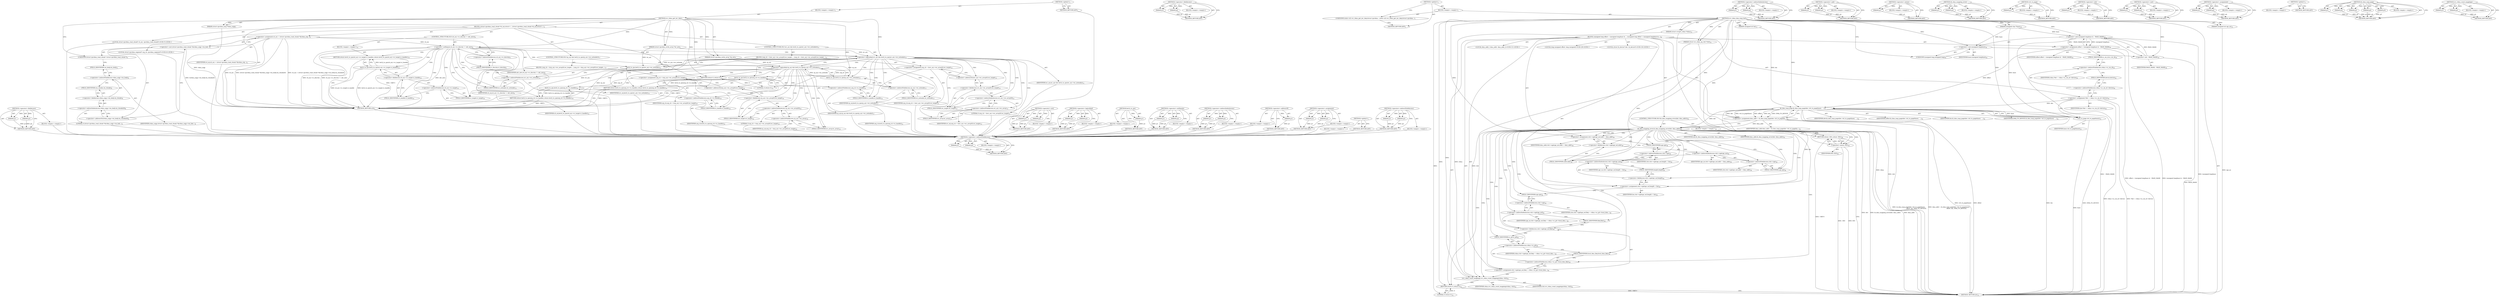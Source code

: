 digraph "svc_rdma_count_mappings" {
vulnerable_135 [label=<(METHOD,&lt;operator&gt;.fieldAccess)>];
vulnerable_136 [label=<(PARAM,p1)>];
vulnerable_137 [label=<(PARAM,p2)>];
vulnerable_138 [label=<(BLOCK,&lt;empty&gt;,&lt;empty&gt;)>];
vulnerable_139 [label=<(METHOD_RETURN,ANY)>];
vulnerable_6 [label=<(METHOD,&lt;global&gt;)<SUB>1</SUB>>];
vulnerable_7 [label=<(BLOCK,&lt;empty&gt;,&lt;empty&gt;)<SUB>1</SUB>>];
vulnerable_8 [label=<(METHOD,svc_rdma_get_inv_rkey)<SUB>1</SUB>>];
vulnerable_9 [label=<(PARAM,struct rpcrdma_msg *rdma_argp)<SUB>1</SUB>>];
vulnerable_10 [label=<(PARAM,struct rpcrdma_write_array *wr_ary)<SUB>2</SUB>>];
vulnerable_11 [label=<(PARAM,struct rpcrdma_write_array *rp_ary)<SUB>3</SUB>>];
vulnerable_12 [label=<(BLOCK,{
	struct rpcrdma_read_chunk *rd_ary;
	struct r...,{
	struct rpcrdma_read_chunk *rd_ary;
	struct r...)<SUB>4</SUB>>];
vulnerable_13 [label="<(LOCAL,struct rpcrdma_read_chunk* rd_ary: rpcrdma_read_chunk*)<SUB>5</SUB>>"];
vulnerable_14 [label="<(LOCAL,struct rpcrdma_segment* arg_ch: rpcrdma_segment*)<SUB>6</SUB>>"];
vulnerable_15 [label=<(&lt;operator&gt;.assignment,rd_ary = (struct rpcrdma_read_chunk *)&amp;rdma_arg...)<SUB>8</SUB>>];
vulnerable_16 [label=<(IDENTIFIER,rd_ary,rd_ary = (struct rpcrdma_read_chunk *)&amp;rdma_arg...)<SUB>8</SUB>>];
vulnerable_17 [label=<(&lt;operator&gt;.cast,(struct rpcrdma_read_chunk *)&amp;rdma_argp-&gt;rm_bod...)<SUB>8</SUB>>];
vulnerable_18 [label=<(UNKNOWN,struct rpcrdma_read_chunk *,struct rpcrdma_read_chunk *)<SUB>8</SUB>>];
vulnerable_19 [label=<(&lt;operator&gt;.addressOf,&amp;rdma_argp-&gt;rm_body.rm_chunks[0])<SUB>8</SUB>>];
vulnerable_20 [label=<(&lt;operator&gt;.indirectIndexAccess,rdma_argp-&gt;rm_body.rm_chunks[0])<SUB>8</SUB>>];
vulnerable_21 [label=<(&lt;operator&gt;.fieldAccess,rdma_argp-&gt;rm_body.rm_chunks)<SUB>8</SUB>>];
vulnerable_22 [label=<(&lt;operator&gt;.indirectFieldAccess,rdma_argp-&gt;rm_body)<SUB>8</SUB>>];
vulnerable_23 [label=<(IDENTIFIER,rdma_argp,(struct rpcrdma_read_chunk *)&amp;rdma_argp-&gt;rm_bod...)<SUB>8</SUB>>];
vulnerable_24 [label=<(FIELD_IDENTIFIER,rm_body,rm_body)<SUB>8</SUB>>];
vulnerable_25 [label=<(FIELD_IDENTIFIER,rm_chunks,rm_chunks)<SUB>8</SUB>>];
vulnerable_26 [label=<(LITERAL,0,(struct rpcrdma_read_chunk *)&amp;rdma_argp-&gt;rm_bod...)<SUB>8</SUB>>];
vulnerable_27 [label=<(CONTROL_STRUCTURE,IF,if (rd_ary-&gt;rc_discrim != xdr_zero))<SUB>9</SUB>>];
vulnerable_28 [label=<(&lt;operator&gt;.notEquals,rd_ary-&gt;rc_discrim != xdr_zero)<SUB>9</SUB>>];
vulnerable_29 [label=<(&lt;operator&gt;.indirectFieldAccess,rd_ary-&gt;rc_discrim)<SUB>9</SUB>>];
vulnerable_30 [label=<(IDENTIFIER,rd_ary,rd_ary-&gt;rc_discrim != xdr_zero)<SUB>9</SUB>>];
vulnerable_31 [label=<(FIELD_IDENTIFIER,rc_discrim,rc_discrim)<SUB>9</SUB>>];
vulnerable_32 [label=<(IDENTIFIER,xdr_zero,rd_ary-&gt;rc_discrim != xdr_zero)<SUB>9</SUB>>];
vulnerable_33 [label=<(BLOCK,&lt;empty&gt;,&lt;empty&gt;)<SUB>10</SUB>>];
vulnerable_34 [label=<(RETURN,return be32_to_cpu(rd_ary-&gt;rc_target.rs_handle);,return be32_to_cpu(rd_ary-&gt;rc_target.rs_handle);)<SUB>10</SUB>>];
vulnerable_35 [label=<(be32_to_cpu,be32_to_cpu(rd_ary-&gt;rc_target.rs_handle))<SUB>10</SUB>>];
vulnerable_36 [label=<(&lt;operator&gt;.fieldAccess,rd_ary-&gt;rc_target.rs_handle)<SUB>10</SUB>>];
vulnerable_37 [label=<(&lt;operator&gt;.indirectFieldAccess,rd_ary-&gt;rc_target)<SUB>10</SUB>>];
vulnerable_38 [label=<(IDENTIFIER,rd_ary,be32_to_cpu(rd_ary-&gt;rc_target.rs_handle))<SUB>10</SUB>>];
vulnerable_39 [label=<(FIELD_IDENTIFIER,rc_target,rc_target)<SUB>10</SUB>>];
vulnerable_40 [label=<(FIELD_IDENTIFIER,rs_handle,rs_handle)<SUB>10</SUB>>];
vulnerable_41 [label=<(CONTROL_STRUCTURE,IF,if (wr_ary &amp;&amp; be32_to_cpu(wr_ary-&gt;wc_nchunks)))<SUB>12</SUB>>];
vulnerable_42 [label=<(&lt;operator&gt;.logicalAnd,wr_ary &amp;&amp; be32_to_cpu(wr_ary-&gt;wc_nchunks))<SUB>12</SUB>>];
vulnerable_43 [label=<(IDENTIFIER,wr_ary,wr_ary &amp;&amp; be32_to_cpu(wr_ary-&gt;wc_nchunks))<SUB>12</SUB>>];
vulnerable_44 [label=<(be32_to_cpu,be32_to_cpu(wr_ary-&gt;wc_nchunks))<SUB>12</SUB>>];
vulnerable_45 [label=<(&lt;operator&gt;.indirectFieldAccess,wr_ary-&gt;wc_nchunks)<SUB>12</SUB>>];
vulnerable_46 [label=<(IDENTIFIER,wr_ary,be32_to_cpu(wr_ary-&gt;wc_nchunks))<SUB>12</SUB>>];
vulnerable_47 [label=<(FIELD_IDENTIFIER,wc_nchunks,wc_nchunks)<SUB>12</SUB>>];
vulnerable_48 [label=<(BLOCK,{
		arg_ch = &amp;wr_ary-&gt;wc_array[0].wc_target;
		...,{
		arg_ch = &amp;wr_ary-&gt;wc_array[0].wc_target;
		...)<SUB>12</SUB>>];
vulnerable_49 [label=<(&lt;operator&gt;.assignment,arg_ch = &amp;wr_ary-&gt;wc_array[0].wc_target)<SUB>13</SUB>>];
vulnerable_50 [label=<(IDENTIFIER,arg_ch,arg_ch = &amp;wr_ary-&gt;wc_array[0].wc_target)<SUB>13</SUB>>];
vulnerable_51 [label=<(&lt;operator&gt;.addressOf,&amp;wr_ary-&gt;wc_array[0].wc_target)<SUB>13</SUB>>];
vulnerable_52 [label=<(&lt;operator&gt;.fieldAccess,wr_ary-&gt;wc_array[0].wc_target)<SUB>13</SUB>>];
vulnerable_53 [label=<(&lt;operator&gt;.indirectIndexAccess,wr_ary-&gt;wc_array[0])<SUB>13</SUB>>];
vulnerable_54 [label=<(&lt;operator&gt;.indirectFieldAccess,wr_ary-&gt;wc_array)<SUB>13</SUB>>];
vulnerable_55 [label=<(IDENTIFIER,wr_ary,arg_ch = &amp;wr_ary-&gt;wc_array[0].wc_target)<SUB>13</SUB>>];
vulnerable_56 [label=<(FIELD_IDENTIFIER,wc_array,wc_array)<SUB>13</SUB>>];
vulnerable_57 [label=<(LITERAL,0,arg_ch = &amp;wr_ary-&gt;wc_array[0].wc_target)<SUB>13</SUB>>];
vulnerable_58 [label=<(FIELD_IDENTIFIER,wc_target,wc_target)<SUB>13</SUB>>];
vulnerable_59 [label=<(RETURN,return be32_to_cpu(arg_ch-&gt;rs_handle);,return be32_to_cpu(arg_ch-&gt;rs_handle);)<SUB>14</SUB>>];
vulnerable_60 [label=<(be32_to_cpu,be32_to_cpu(arg_ch-&gt;rs_handle))<SUB>14</SUB>>];
vulnerable_61 [label=<(&lt;operator&gt;.indirectFieldAccess,arg_ch-&gt;rs_handle)<SUB>14</SUB>>];
vulnerable_62 [label=<(IDENTIFIER,arg_ch,be32_to_cpu(arg_ch-&gt;rs_handle))<SUB>14</SUB>>];
vulnerable_63 [label=<(FIELD_IDENTIFIER,rs_handle,rs_handle)<SUB>14</SUB>>];
vulnerable_64 [label=<(CONTROL_STRUCTURE,IF,if (rp_ary &amp;&amp; be32_to_cpu(rp_ary-&gt;wc_nchunks)))<SUB>17</SUB>>];
vulnerable_65 [label=<(&lt;operator&gt;.logicalAnd,rp_ary &amp;&amp; be32_to_cpu(rp_ary-&gt;wc_nchunks))<SUB>17</SUB>>];
vulnerable_66 [label=<(IDENTIFIER,rp_ary,rp_ary &amp;&amp; be32_to_cpu(rp_ary-&gt;wc_nchunks))<SUB>17</SUB>>];
vulnerable_67 [label=<(be32_to_cpu,be32_to_cpu(rp_ary-&gt;wc_nchunks))<SUB>17</SUB>>];
vulnerable_68 [label=<(&lt;operator&gt;.indirectFieldAccess,rp_ary-&gt;wc_nchunks)<SUB>17</SUB>>];
vulnerable_69 [label=<(IDENTIFIER,rp_ary,be32_to_cpu(rp_ary-&gt;wc_nchunks))<SUB>17</SUB>>];
vulnerable_70 [label=<(FIELD_IDENTIFIER,wc_nchunks,wc_nchunks)<SUB>17</SUB>>];
vulnerable_71 [label=<(BLOCK,{
		arg_ch = &amp;rp_ary-&gt;wc_array[0].wc_target;
		...,{
		arg_ch = &amp;rp_ary-&gt;wc_array[0].wc_target;
		...)<SUB>17</SUB>>];
vulnerable_72 [label=<(&lt;operator&gt;.assignment,arg_ch = &amp;rp_ary-&gt;wc_array[0].wc_target)<SUB>18</SUB>>];
vulnerable_73 [label=<(IDENTIFIER,arg_ch,arg_ch = &amp;rp_ary-&gt;wc_array[0].wc_target)<SUB>18</SUB>>];
vulnerable_74 [label=<(&lt;operator&gt;.addressOf,&amp;rp_ary-&gt;wc_array[0].wc_target)<SUB>18</SUB>>];
vulnerable_75 [label=<(&lt;operator&gt;.fieldAccess,rp_ary-&gt;wc_array[0].wc_target)<SUB>18</SUB>>];
vulnerable_76 [label=<(&lt;operator&gt;.indirectIndexAccess,rp_ary-&gt;wc_array[0])<SUB>18</SUB>>];
vulnerable_77 [label=<(&lt;operator&gt;.indirectFieldAccess,rp_ary-&gt;wc_array)<SUB>18</SUB>>];
vulnerable_78 [label=<(IDENTIFIER,rp_ary,arg_ch = &amp;rp_ary-&gt;wc_array[0].wc_target)<SUB>18</SUB>>];
vulnerable_79 [label=<(FIELD_IDENTIFIER,wc_array,wc_array)<SUB>18</SUB>>];
vulnerable_80 [label=<(LITERAL,0,arg_ch = &amp;rp_ary-&gt;wc_array[0].wc_target)<SUB>18</SUB>>];
vulnerable_81 [label=<(FIELD_IDENTIFIER,wc_target,wc_target)<SUB>18</SUB>>];
vulnerable_82 [label=<(RETURN,return be32_to_cpu(arg_ch-&gt;rs_handle);,return be32_to_cpu(arg_ch-&gt;rs_handle);)<SUB>19</SUB>>];
vulnerable_83 [label=<(be32_to_cpu,be32_to_cpu(arg_ch-&gt;rs_handle))<SUB>19</SUB>>];
vulnerable_84 [label=<(&lt;operator&gt;.indirectFieldAccess,arg_ch-&gt;rs_handle)<SUB>19</SUB>>];
vulnerable_85 [label=<(IDENTIFIER,arg_ch,be32_to_cpu(arg_ch-&gt;rs_handle))<SUB>19</SUB>>];
vulnerable_86 [label=<(FIELD_IDENTIFIER,rs_handle,rs_handle)<SUB>19</SUB>>];
vulnerable_87 [label=<(RETURN,return 0;,return 0;)<SUB>22</SUB>>];
vulnerable_88 [label=<(LITERAL,0,return 0;)<SUB>22</SUB>>];
vulnerable_89 [label=<(METHOD_RETURN,u32)<SUB>1</SUB>>];
vulnerable_91 [label=<(METHOD_RETURN,ANY)<SUB>1</SUB>>];
vulnerable_121 [label=<(METHOD,&lt;operator&gt;.cast)>];
vulnerable_122 [label=<(PARAM,p1)>];
vulnerable_123 [label=<(PARAM,p2)>];
vulnerable_124 [label=<(BLOCK,&lt;empty&gt;,&lt;empty&gt;)>];
vulnerable_125 [label=<(METHOD_RETURN,ANY)>];
vulnerable_154 [label=<(METHOD,&lt;operator&gt;.logicalAnd)>];
vulnerable_155 [label=<(PARAM,p1)>];
vulnerable_156 [label=<(PARAM,p2)>];
vulnerable_157 [label=<(BLOCK,&lt;empty&gt;,&lt;empty&gt;)>];
vulnerable_158 [label=<(METHOD_RETURN,ANY)>];
vulnerable_150 [label=<(METHOD,be32_to_cpu)>];
vulnerable_151 [label=<(PARAM,p1)>];
vulnerable_152 [label=<(BLOCK,&lt;empty&gt;,&lt;empty&gt;)>];
vulnerable_153 [label=<(METHOD_RETURN,ANY)>];
vulnerable_145 [label=<(METHOD,&lt;operator&gt;.notEquals)>];
vulnerable_146 [label=<(PARAM,p1)>];
vulnerable_147 [label=<(PARAM,p2)>];
vulnerable_148 [label=<(BLOCK,&lt;empty&gt;,&lt;empty&gt;)>];
vulnerable_149 [label=<(METHOD_RETURN,ANY)>];
vulnerable_130 [label=<(METHOD,&lt;operator&gt;.indirectIndexAccess)>];
vulnerable_131 [label=<(PARAM,p1)>];
vulnerable_132 [label=<(PARAM,p2)>];
vulnerable_133 [label=<(BLOCK,&lt;empty&gt;,&lt;empty&gt;)>];
vulnerable_134 [label=<(METHOD_RETURN,ANY)>];
vulnerable_126 [label=<(METHOD,&lt;operator&gt;.addressOf)>];
vulnerable_127 [label=<(PARAM,p1)>];
vulnerable_128 [label=<(BLOCK,&lt;empty&gt;,&lt;empty&gt;)>];
vulnerable_129 [label=<(METHOD_RETURN,ANY)>];
vulnerable_116 [label=<(METHOD,&lt;operator&gt;.assignment)>];
vulnerable_117 [label=<(PARAM,p1)>];
vulnerable_118 [label=<(PARAM,p2)>];
vulnerable_119 [label=<(BLOCK,&lt;empty&gt;,&lt;empty&gt;)>];
vulnerable_120 [label=<(METHOD_RETURN,ANY)>];
vulnerable_110 [label=<(METHOD,&lt;global&gt;)<SUB>1</SUB>>];
vulnerable_111 [label=<(BLOCK,&lt;empty&gt;,&lt;empty&gt;)>];
vulnerable_112 [label=<(METHOD_RETURN,ANY)>];
vulnerable_140 [label=<(METHOD,&lt;operator&gt;.indirectFieldAccess)>];
vulnerable_141 [label=<(PARAM,p1)>];
vulnerable_142 [label=<(PARAM,p2)>];
vulnerable_143 [label=<(BLOCK,&lt;empty&gt;,&lt;empty&gt;)>];
vulnerable_144 [label=<(METHOD_RETURN,ANY)>];
fixed_137 [label=<(METHOD,&lt;operator&gt;.indirectFieldAccess)>];
fixed_138 [label=<(PARAM,p1)>];
fixed_139 [label=<(PARAM,p2)>];
fixed_140 [label=<(BLOCK,&lt;empty&gt;,&lt;empty&gt;)>];
fixed_141 [label=<(METHOD_RETURN,ANY)>];
fixed_163 [label=<(METHOD,&lt;operator&gt;.fieldAccess)>];
fixed_164 [label=<(PARAM,p1)>];
fixed_165 [label=<(PARAM,p2)>];
fixed_166 [label=<(BLOCK,&lt;empty&gt;,&lt;empty&gt;)>];
fixed_167 [label=<(METHOD_RETURN,ANY)>];
fixed_6 [label=<(METHOD,&lt;global&gt;)<SUB>1</SUB>>];
fixed_7 [label=<(BLOCK,&lt;empty&gt;,&lt;empty&gt;)<SUB>1</SUB>>];
fixed_8 [label=<(UNKNOWN,static u32 svc_rdma_get_inv_rkey(struct rpcrdma...,static u32 svc_rdma_get_inv_rkey(struct rpcrdma...)<SUB>1</SUB>>];
fixed_9 [label=<(METHOD,svc_rdma_dma_map_buf)<SUB>23</SUB>>];
fixed_10 [label=<(PARAM,struct svcxprt_rdma *rdma)<SUB>23</SUB>>];
fixed_11 [label=<(PARAM,struct svc_rdma_op_ctxt *ctxt)<SUB>24</SUB>>];
fixed_12 [label=<(PARAM,unsigned int sge_no)<SUB>25</SUB>>];
fixed_13 [label=<(PARAM,unsigned char *base)<SUB>26</SUB>>];
fixed_14 [label=<(PARAM,unsigned int len)<SUB>27</SUB>>];
fixed_15 [label=<(BLOCK,{
	unsigned long offset = (unsigned long)base &amp;...,{
	unsigned long offset = (unsigned long)base &amp;...)<SUB>28</SUB>>];
fixed_16 [label="<(LOCAL,long unsigned offset: long unsigned)<SUB>29</SUB>>"];
fixed_17 [label=<(&lt;operator&gt;.assignment,offset = (unsigned long)base &amp; ~PAGE_MASK)<SUB>29</SUB>>];
fixed_18 [label=<(IDENTIFIER,offset,offset = (unsigned long)base &amp; ~PAGE_MASK)<SUB>29</SUB>>];
fixed_19 [label=<(&lt;operator&gt;.and,(unsigned long)base &amp; ~PAGE_MASK)<SUB>29</SUB>>];
fixed_20 [label=<(&lt;operator&gt;.cast,(unsigned long)base)<SUB>29</SUB>>];
fixed_21 [label=<(UNKNOWN,unsigned long,unsigned long)<SUB>29</SUB>>];
fixed_22 [label=<(IDENTIFIER,base,(unsigned long)base)<SUB>29</SUB>>];
fixed_23 [label=<(&lt;operator&gt;.not,~PAGE_MASK)<SUB>29</SUB>>];
fixed_24 [label=<(IDENTIFIER,PAGE_MASK,~PAGE_MASK)<SUB>29</SUB>>];
fixed_25 [label="<(LOCAL,struct ib_device* dev: ib_device*)<SUB>30</SUB>>"];
fixed_26 [label=<(&lt;operator&gt;.assignment,*dev = rdma-&gt;sc_cm_id-&gt;device)<SUB>30</SUB>>];
fixed_27 [label=<(IDENTIFIER,dev,*dev = rdma-&gt;sc_cm_id-&gt;device)<SUB>30</SUB>>];
fixed_28 [label=<(&lt;operator&gt;.indirectFieldAccess,rdma-&gt;sc_cm_id-&gt;device)<SUB>30</SUB>>];
fixed_29 [label=<(&lt;operator&gt;.indirectFieldAccess,rdma-&gt;sc_cm_id)<SUB>30</SUB>>];
fixed_30 [label=<(IDENTIFIER,rdma,*dev = rdma-&gt;sc_cm_id-&gt;device)<SUB>30</SUB>>];
fixed_31 [label=<(FIELD_IDENTIFIER,sc_cm_id,sc_cm_id)<SUB>30</SUB>>];
fixed_32 [label=<(FIELD_IDENTIFIER,device,device)<SUB>30</SUB>>];
fixed_33 [label="<(LOCAL,dma_addr_t dma_addr: dma_addr_t)<SUB>31</SUB>>"];
fixed_34 [label=<(&lt;operator&gt;.assignment,dma_addr = ib_dma_map_page(dev, virt_to_page(ba...)<SUB>33</SUB>>];
fixed_35 [label=<(IDENTIFIER,dma_addr,dma_addr = ib_dma_map_page(dev, virt_to_page(ba...)<SUB>33</SUB>>];
fixed_36 [label=<(ib_dma_map_page,ib_dma_map_page(dev, virt_to_page(base),
				  ...)<SUB>33</SUB>>];
fixed_37 [label=<(IDENTIFIER,dev,ib_dma_map_page(dev, virt_to_page(base),
				  ...)<SUB>33</SUB>>];
fixed_38 [label=<(virt_to_page,virt_to_page(base))<SUB>33</SUB>>];
fixed_39 [label=<(IDENTIFIER,base,virt_to_page(base))<SUB>33</SUB>>];
fixed_40 [label=<(IDENTIFIER,offset,ib_dma_map_page(dev, virt_to_page(base),
				  ...)<SUB>34</SUB>>];
fixed_41 [label=<(IDENTIFIER,len,ib_dma_map_page(dev, virt_to_page(base),
				  ...)<SUB>34</SUB>>];
fixed_42 [label=<(IDENTIFIER,DMA_TO_DEVICE,ib_dma_map_page(dev, virt_to_page(base),
				  ...)<SUB>34</SUB>>];
fixed_43 [label=<(CONTROL_STRUCTURE,IF,if (ib_dma_mapping_error(dev, dma_addr)))<SUB>35</SUB>>];
fixed_44 [label=<(ib_dma_mapping_error,ib_dma_mapping_error(dev, dma_addr))<SUB>35</SUB>>];
fixed_45 [label=<(IDENTIFIER,dev,ib_dma_mapping_error(dev, dma_addr))<SUB>35</SUB>>];
fixed_46 [label=<(IDENTIFIER,dma_addr,ib_dma_mapping_error(dev, dma_addr))<SUB>35</SUB>>];
fixed_47 [label=<(BLOCK,&lt;empty&gt;,&lt;empty&gt;)<SUB>36</SUB>>];
fixed_48 [label=<(RETURN,return -EIO;,return -EIO;)<SUB>36</SUB>>];
fixed_49 [label=<(&lt;operator&gt;.minus,-EIO)<SUB>36</SUB>>];
fixed_50 [label=<(IDENTIFIER,EIO,-EIO)<SUB>36</SUB>>];
fixed_51 [label=<(&lt;operator&gt;.assignment,ctxt-&gt;sge[sge_no].addr = dma_addr)<SUB>38</SUB>>];
fixed_52 [label=<(&lt;operator&gt;.fieldAccess,ctxt-&gt;sge[sge_no].addr)<SUB>38</SUB>>];
fixed_53 [label=<(&lt;operator&gt;.indirectIndexAccess,ctxt-&gt;sge[sge_no])<SUB>38</SUB>>];
fixed_54 [label=<(&lt;operator&gt;.indirectFieldAccess,ctxt-&gt;sge)<SUB>38</SUB>>];
fixed_55 [label=<(IDENTIFIER,ctxt,ctxt-&gt;sge[sge_no].addr = dma_addr)<SUB>38</SUB>>];
fixed_56 [label=<(FIELD_IDENTIFIER,sge,sge)<SUB>38</SUB>>];
fixed_57 [label=<(IDENTIFIER,sge_no,ctxt-&gt;sge[sge_no].addr = dma_addr)<SUB>38</SUB>>];
fixed_58 [label=<(FIELD_IDENTIFIER,addr,addr)<SUB>38</SUB>>];
fixed_59 [label=<(IDENTIFIER,dma_addr,ctxt-&gt;sge[sge_no].addr = dma_addr)<SUB>38</SUB>>];
fixed_60 [label=<(&lt;operator&gt;.assignment,ctxt-&gt;sge[sge_no].length = len)<SUB>39</SUB>>];
fixed_61 [label=<(&lt;operator&gt;.fieldAccess,ctxt-&gt;sge[sge_no].length)<SUB>39</SUB>>];
fixed_62 [label=<(&lt;operator&gt;.indirectIndexAccess,ctxt-&gt;sge[sge_no])<SUB>39</SUB>>];
fixed_63 [label=<(&lt;operator&gt;.indirectFieldAccess,ctxt-&gt;sge)<SUB>39</SUB>>];
fixed_64 [label=<(IDENTIFIER,ctxt,ctxt-&gt;sge[sge_no].length = len)<SUB>39</SUB>>];
fixed_65 [label=<(FIELD_IDENTIFIER,sge,sge)<SUB>39</SUB>>];
fixed_66 [label=<(IDENTIFIER,sge_no,ctxt-&gt;sge[sge_no].length = len)<SUB>39</SUB>>];
fixed_67 [label=<(FIELD_IDENTIFIER,length,length)<SUB>39</SUB>>];
fixed_68 [label=<(IDENTIFIER,len,ctxt-&gt;sge[sge_no].length = len)<SUB>39</SUB>>];
fixed_69 [label=<(&lt;operator&gt;.assignment,ctxt-&gt;sge[sge_no].lkey = rdma-&gt;sc_pd-&gt;local_dma...)<SUB>40</SUB>>];
fixed_70 [label=<(&lt;operator&gt;.fieldAccess,ctxt-&gt;sge[sge_no].lkey)<SUB>40</SUB>>];
fixed_71 [label=<(&lt;operator&gt;.indirectIndexAccess,ctxt-&gt;sge[sge_no])<SUB>40</SUB>>];
fixed_72 [label=<(&lt;operator&gt;.indirectFieldAccess,ctxt-&gt;sge)<SUB>40</SUB>>];
fixed_73 [label=<(IDENTIFIER,ctxt,ctxt-&gt;sge[sge_no].lkey = rdma-&gt;sc_pd-&gt;local_dma...)<SUB>40</SUB>>];
fixed_74 [label=<(FIELD_IDENTIFIER,sge,sge)<SUB>40</SUB>>];
fixed_75 [label=<(IDENTIFIER,sge_no,ctxt-&gt;sge[sge_no].lkey = rdma-&gt;sc_pd-&gt;local_dma...)<SUB>40</SUB>>];
fixed_76 [label=<(FIELD_IDENTIFIER,lkey,lkey)<SUB>40</SUB>>];
fixed_77 [label=<(&lt;operator&gt;.indirectFieldAccess,rdma-&gt;sc_pd-&gt;local_dma_lkey)<SUB>40</SUB>>];
fixed_78 [label=<(&lt;operator&gt;.indirectFieldAccess,rdma-&gt;sc_pd)<SUB>40</SUB>>];
fixed_79 [label=<(IDENTIFIER,rdma,ctxt-&gt;sge[sge_no].lkey = rdma-&gt;sc_pd-&gt;local_dma...)<SUB>40</SUB>>];
fixed_80 [label=<(FIELD_IDENTIFIER,sc_pd,sc_pd)<SUB>40</SUB>>];
fixed_81 [label=<(FIELD_IDENTIFIER,local_dma_lkey,local_dma_lkey)<SUB>40</SUB>>];
fixed_82 [label=<(svc_rdma_count_mappings,svc_rdma_count_mappings(rdma, ctxt))<SUB>41</SUB>>];
fixed_83 [label=<(IDENTIFIER,rdma,svc_rdma_count_mappings(rdma, ctxt))<SUB>41</SUB>>];
fixed_84 [label=<(IDENTIFIER,ctxt,svc_rdma_count_mappings(rdma, ctxt))<SUB>41</SUB>>];
fixed_85 [label=<(RETURN,return 0;,return 0;)<SUB>42</SUB>>];
fixed_86 [label=<(LITERAL,0,return 0;)<SUB>42</SUB>>];
fixed_87 [label=<(METHOD_RETURN,int)<SUB>23</SUB>>];
fixed_89 [label=<(METHOD_RETURN,ANY)<SUB>1</SUB>>];
fixed_168 [label=<(METHOD,&lt;operator&gt;.indirectIndexAccess)>];
fixed_169 [label=<(PARAM,p1)>];
fixed_170 [label=<(PARAM,p2)>];
fixed_171 [label=<(BLOCK,&lt;empty&gt;,&lt;empty&gt;)>];
fixed_172 [label=<(METHOD_RETURN,ANY)>];
fixed_123 [label=<(METHOD,&lt;operator&gt;.and)>];
fixed_124 [label=<(PARAM,p1)>];
fixed_125 [label=<(PARAM,p2)>];
fixed_126 [label=<(BLOCK,&lt;empty&gt;,&lt;empty&gt;)>];
fixed_127 [label=<(METHOD_RETURN,ANY)>];
fixed_159 [label=<(METHOD,&lt;operator&gt;.minus)>];
fixed_160 [label=<(PARAM,p1)>];
fixed_161 [label=<(BLOCK,&lt;empty&gt;,&lt;empty&gt;)>];
fixed_162 [label=<(METHOD_RETURN,ANY)>];
fixed_154 [label=<(METHOD,ib_dma_mapping_error)>];
fixed_155 [label=<(PARAM,p1)>];
fixed_156 [label=<(PARAM,p2)>];
fixed_157 [label=<(BLOCK,&lt;empty&gt;,&lt;empty&gt;)>];
fixed_158 [label=<(METHOD_RETURN,ANY)>];
fixed_150 [label=<(METHOD,virt_to_page)>];
fixed_151 [label=<(PARAM,p1)>];
fixed_152 [label=<(BLOCK,&lt;empty&gt;,&lt;empty&gt;)>];
fixed_153 [label=<(METHOD_RETURN,ANY)>];
fixed_133 [label=<(METHOD,&lt;operator&gt;.not)>];
fixed_134 [label=<(PARAM,p1)>];
fixed_135 [label=<(BLOCK,&lt;empty&gt;,&lt;empty&gt;)>];
fixed_136 [label=<(METHOD_RETURN,ANY)>];
fixed_128 [label=<(METHOD,&lt;operator&gt;.cast)>];
fixed_129 [label=<(PARAM,p1)>];
fixed_130 [label=<(PARAM,p2)>];
fixed_131 [label=<(BLOCK,&lt;empty&gt;,&lt;empty&gt;)>];
fixed_132 [label=<(METHOD_RETURN,ANY)>];
fixed_118 [label=<(METHOD,&lt;operator&gt;.assignment)>];
fixed_119 [label=<(PARAM,p1)>];
fixed_120 [label=<(PARAM,p2)>];
fixed_121 [label=<(BLOCK,&lt;empty&gt;,&lt;empty&gt;)>];
fixed_122 [label=<(METHOD_RETURN,ANY)>];
fixed_112 [label=<(METHOD,&lt;global&gt;)<SUB>1</SUB>>];
fixed_113 [label=<(BLOCK,&lt;empty&gt;,&lt;empty&gt;)>];
fixed_114 [label=<(METHOD_RETURN,ANY)>];
fixed_142 [label=<(METHOD,ib_dma_map_page)>];
fixed_143 [label=<(PARAM,p1)>];
fixed_144 [label=<(PARAM,p2)>];
fixed_145 [label=<(PARAM,p3)>];
fixed_146 [label=<(PARAM,p4)>];
fixed_147 [label=<(PARAM,p5)>];
fixed_148 [label=<(BLOCK,&lt;empty&gt;,&lt;empty&gt;)>];
fixed_149 [label=<(METHOD_RETURN,ANY)>];
fixed_173 [label=<(METHOD,svc_rdma_count_mappings)>];
fixed_174 [label=<(PARAM,p1)>];
fixed_175 [label=<(PARAM,p2)>];
fixed_176 [label=<(BLOCK,&lt;empty&gt;,&lt;empty&gt;)>];
fixed_177 [label=<(METHOD_RETURN,ANY)>];
vulnerable_135 -> vulnerable_136  [key=0, label="AST: "];
vulnerable_135 -> vulnerable_136  [key=1, label="DDG: "];
vulnerable_135 -> vulnerable_138  [key=0, label="AST: "];
vulnerable_135 -> vulnerable_137  [key=0, label="AST: "];
vulnerable_135 -> vulnerable_137  [key=1, label="DDG: "];
vulnerable_135 -> vulnerable_139  [key=0, label="AST: "];
vulnerable_135 -> vulnerable_139  [key=1, label="CFG: "];
vulnerable_136 -> vulnerable_139  [key=0, label="DDG: p1"];
vulnerable_137 -> vulnerable_139  [key=0, label="DDG: p2"];
vulnerable_138 -> fixed_137  [key=0];
vulnerable_139 -> fixed_137  [key=0];
vulnerable_6 -> vulnerable_7  [key=0, label="AST: "];
vulnerable_6 -> vulnerable_91  [key=0, label="AST: "];
vulnerable_6 -> vulnerable_91  [key=1, label="CFG: "];
vulnerable_7 -> vulnerable_8  [key=0, label="AST: "];
vulnerable_8 -> vulnerable_9  [key=0, label="AST: "];
vulnerable_8 -> vulnerable_9  [key=1, label="DDG: "];
vulnerable_8 -> vulnerable_10  [key=0, label="AST: "];
vulnerable_8 -> vulnerable_10  [key=1, label="DDG: "];
vulnerable_8 -> vulnerable_11  [key=0, label="AST: "];
vulnerable_8 -> vulnerable_11  [key=1, label="DDG: "];
vulnerable_8 -> vulnerable_12  [key=0, label="AST: "];
vulnerable_8 -> vulnerable_89  [key=0, label="AST: "];
vulnerable_8 -> vulnerable_18  [key=0, label="CFG: "];
vulnerable_8 -> vulnerable_87  [key=0, label="DDG: "];
vulnerable_8 -> vulnerable_88  [key=0, label="DDG: "];
vulnerable_8 -> vulnerable_28  [key=0, label="DDG: "];
vulnerable_8 -> vulnerable_42  [key=0, label="DDG: "];
vulnerable_8 -> vulnerable_65  [key=0, label="DDG: "];
vulnerable_9 -> vulnerable_89  [key=0, label="DDG: rdma_argp"];
vulnerable_10 -> vulnerable_89  [key=0, label="DDG: wr_ary"];
vulnerable_10 -> vulnerable_42  [key=0, label="DDG: wr_ary"];
vulnerable_10 -> vulnerable_44  [key=0, label="DDG: wr_ary"];
vulnerable_11 -> vulnerable_89  [key=0, label="DDG: rp_ary"];
vulnerable_11 -> vulnerable_65  [key=0, label="DDG: rp_ary"];
vulnerable_11 -> vulnerable_67  [key=0, label="DDG: rp_ary"];
vulnerable_12 -> vulnerable_13  [key=0, label="AST: "];
vulnerable_12 -> vulnerable_14  [key=0, label="AST: "];
vulnerable_12 -> vulnerable_15  [key=0, label="AST: "];
vulnerable_12 -> vulnerable_27  [key=0, label="AST: "];
vulnerable_12 -> vulnerable_41  [key=0, label="AST: "];
vulnerable_12 -> vulnerable_64  [key=0, label="AST: "];
vulnerable_12 -> vulnerable_87  [key=0, label="AST: "];
vulnerable_13 -> fixed_137  [key=0];
vulnerable_14 -> fixed_137  [key=0];
vulnerable_15 -> vulnerable_16  [key=0, label="AST: "];
vulnerable_15 -> vulnerable_17  [key=0, label="AST: "];
vulnerable_15 -> vulnerable_31  [key=0, label="CFG: "];
vulnerable_15 -> vulnerable_89  [key=0, label="DDG: rd_ary"];
vulnerable_15 -> vulnerable_89  [key=1, label="DDG: (struct rpcrdma_read_chunk *)&amp;rdma_argp-&gt;rm_body.rm_chunks[0]"];
vulnerable_15 -> vulnerable_89  [key=2, label="DDG: rd_ary = (struct rpcrdma_read_chunk *)&amp;rdma_argp-&gt;rm_body.rm_chunks[0]"];
vulnerable_15 -> vulnerable_28  [key=0, label="DDG: rd_ary"];
vulnerable_16 -> fixed_137  [key=0];
vulnerable_17 -> vulnerable_18  [key=0, label="AST: "];
vulnerable_17 -> vulnerable_19  [key=0, label="AST: "];
vulnerable_17 -> vulnerable_15  [key=0, label="CFG: "];
vulnerable_17 -> vulnerable_89  [key=0, label="DDG: &amp;rdma_argp-&gt;rm_body.rm_chunks[0]"];
vulnerable_18 -> vulnerable_24  [key=0, label="CFG: "];
vulnerable_19 -> vulnerable_20  [key=0, label="AST: "];
vulnerable_19 -> vulnerable_17  [key=0, label="CFG: "];
vulnerable_20 -> vulnerable_21  [key=0, label="AST: "];
vulnerable_20 -> vulnerable_26  [key=0, label="AST: "];
vulnerable_20 -> vulnerable_19  [key=0, label="CFG: "];
vulnerable_21 -> vulnerable_22  [key=0, label="AST: "];
vulnerable_21 -> vulnerable_25  [key=0, label="AST: "];
vulnerable_21 -> vulnerable_20  [key=0, label="CFG: "];
vulnerable_22 -> vulnerable_23  [key=0, label="AST: "];
vulnerable_22 -> vulnerable_24  [key=0, label="AST: "];
vulnerable_22 -> vulnerable_25  [key=0, label="CFG: "];
vulnerable_23 -> fixed_137  [key=0];
vulnerable_24 -> vulnerable_22  [key=0, label="CFG: "];
vulnerable_25 -> vulnerable_21  [key=0, label="CFG: "];
vulnerable_26 -> fixed_137  [key=0];
vulnerable_27 -> vulnerable_28  [key=0, label="AST: "];
vulnerable_27 -> vulnerable_33  [key=0, label="AST: "];
vulnerable_28 -> vulnerable_29  [key=0, label="AST: "];
vulnerable_28 -> vulnerable_32  [key=0, label="AST: "];
vulnerable_28 -> vulnerable_39  [key=0, label="CFG: "];
vulnerable_28 -> vulnerable_39  [key=1, label="CDG: "];
vulnerable_28 -> vulnerable_42  [key=0, label="CFG: "];
vulnerable_28 -> vulnerable_42  [key=1, label="CDG: "];
vulnerable_28 -> vulnerable_47  [key=0, label="CFG: "];
vulnerable_28 -> vulnerable_47  [key=1, label="CDG: "];
vulnerable_28 -> vulnerable_89  [key=0, label="DDG: rd_ary-&gt;rc_discrim"];
vulnerable_28 -> vulnerable_89  [key=1, label="DDG: rd_ary-&gt;rc_discrim != xdr_zero"];
vulnerable_28 -> vulnerable_89  [key=2, label="DDG: xdr_zero"];
vulnerable_28 -> vulnerable_34  [key=0, label="CDG: "];
vulnerable_28 -> vulnerable_37  [key=0, label="CDG: "];
vulnerable_28 -> vulnerable_40  [key=0, label="CDG: "];
vulnerable_28 -> vulnerable_35  [key=0, label="CDG: "];
vulnerable_28 -> vulnerable_36  [key=0, label="CDG: "];
vulnerable_28 -> vulnerable_45  [key=0, label="CDG: "];
vulnerable_28 -> vulnerable_44  [key=0, label="CDG: "];
vulnerable_29 -> vulnerable_30  [key=0, label="AST: "];
vulnerable_29 -> vulnerable_31  [key=0, label="AST: "];
vulnerable_29 -> vulnerable_28  [key=0, label="CFG: "];
vulnerable_30 -> fixed_137  [key=0];
vulnerable_31 -> vulnerable_29  [key=0, label="CFG: "];
vulnerable_32 -> fixed_137  [key=0];
vulnerable_33 -> vulnerable_34  [key=0, label="AST: "];
vulnerable_34 -> vulnerable_35  [key=0, label="AST: "];
vulnerable_34 -> vulnerable_89  [key=0, label="CFG: "];
vulnerable_34 -> vulnerable_89  [key=1, label="DDG: &lt;RET&gt;"];
vulnerable_35 -> vulnerable_36  [key=0, label="AST: "];
vulnerable_35 -> vulnerable_34  [key=0, label="CFG: "];
vulnerable_35 -> vulnerable_34  [key=1, label="DDG: be32_to_cpu(rd_ary-&gt;rc_target.rs_handle)"];
vulnerable_35 -> vulnerable_89  [key=0, label="DDG: rd_ary-&gt;rc_target.rs_handle"];
vulnerable_35 -> vulnerable_89  [key=1, label="DDG: be32_to_cpu(rd_ary-&gt;rc_target.rs_handle)"];
vulnerable_36 -> vulnerable_37  [key=0, label="AST: "];
vulnerable_36 -> vulnerable_40  [key=0, label="AST: "];
vulnerable_36 -> vulnerable_35  [key=0, label="CFG: "];
vulnerable_37 -> vulnerable_38  [key=0, label="AST: "];
vulnerable_37 -> vulnerable_39  [key=0, label="AST: "];
vulnerable_37 -> vulnerable_40  [key=0, label="CFG: "];
vulnerable_38 -> fixed_137  [key=0];
vulnerable_39 -> vulnerable_37  [key=0, label="CFG: "];
vulnerable_40 -> vulnerable_36  [key=0, label="CFG: "];
vulnerable_41 -> vulnerable_42  [key=0, label="AST: "];
vulnerable_41 -> vulnerable_48  [key=0, label="AST: "];
vulnerable_42 -> vulnerable_43  [key=0, label="AST: "];
vulnerable_42 -> vulnerable_44  [key=0, label="AST: "];
vulnerable_42 -> vulnerable_56  [key=0, label="CFG: "];
vulnerable_42 -> vulnerable_56  [key=1, label="CDG: "];
vulnerable_42 -> vulnerable_65  [key=0, label="CFG: "];
vulnerable_42 -> vulnerable_65  [key=1, label="CDG: "];
vulnerable_42 -> vulnerable_70  [key=0, label="CFG: "];
vulnerable_42 -> vulnerable_70  [key=1, label="CDG: "];
vulnerable_42 -> vulnerable_49  [key=0, label="CDG: "];
vulnerable_42 -> vulnerable_60  [key=0, label="CDG: "];
vulnerable_42 -> vulnerable_51  [key=0, label="CDG: "];
vulnerable_42 -> vulnerable_52  [key=0, label="CDG: "];
vulnerable_42 -> vulnerable_59  [key=0, label="CDG: "];
vulnerable_42 -> vulnerable_54  [key=0, label="CDG: "];
vulnerable_42 -> vulnerable_58  [key=0, label="CDG: "];
vulnerable_42 -> vulnerable_61  [key=0, label="CDG: "];
vulnerable_42 -> vulnerable_53  [key=0, label="CDG: "];
vulnerable_42 -> vulnerable_63  [key=0, label="CDG: "];
vulnerable_42 -> vulnerable_68  [key=0, label="CDG: "];
vulnerable_42 -> vulnerable_67  [key=0, label="CDG: "];
vulnerable_43 -> fixed_137  [key=0];
vulnerable_44 -> vulnerable_45  [key=0, label="AST: "];
vulnerable_44 -> vulnerable_42  [key=0, label="CFG: "];
vulnerable_44 -> vulnerable_42  [key=1, label="DDG: wr_ary-&gt;wc_nchunks"];
vulnerable_45 -> vulnerable_46  [key=0, label="AST: "];
vulnerable_45 -> vulnerable_47  [key=0, label="AST: "];
vulnerable_45 -> vulnerable_44  [key=0, label="CFG: "];
vulnerable_46 -> fixed_137  [key=0];
vulnerable_47 -> vulnerable_45  [key=0, label="CFG: "];
vulnerable_48 -> vulnerable_49  [key=0, label="AST: "];
vulnerable_48 -> vulnerable_59  [key=0, label="AST: "];
vulnerable_49 -> vulnerable_50  [key=0, label="AST: "];
vulnerable_49 -> vulnerable_51  [key=0, label="AST: "];
vulnerable_49 -> vulnerable_63  [key=0, label="CFG: "];
vulnerable_49 -> vulnerable_60  [key=0, label="DDG: arg_ch"];
vulnerable_50 -> fixed_137  [key=0];
vulnerable_51 -> vulnerable_52  [key=0, label="AST: "];
vulnerable_51 -> vulnerable_49  [key=0, label="CFG: "];
vulnerable_52 -> vulnerable_53  [key=0, label="AST: "];
vulnerable_52 -> vulnerable_58  [key=0, label="AST: "];
vulnerable_52 -> vulnerable_51  [key=0, label="CFG: "];
vulnerable_53 -> vulnerable_54  [key=0, label="AST: "];
vulnerable_53 -> vulnerable_57  [key=0, label="AST: "];
vulnerable_53 -> vulnerable_58  [key=0, label="CFG: "];
vulnerable_54 -> vulnerable_55  [key=0, label="AST: "];
vulnerable_54 -> vulnerable_56  [key=0, label="AST: "];
vulnerable_54 -> vulnerable_53  [key=0, label="CFG: "];
vulnerable_55 -> fixed_137  [key=0];
vulnerable_56 -> vulnerable_54  [key=0, label="CFG: "];
vulnerable_57 -> fixed_137  [key=0];
vulnerable_58 -> vulnerable_52  [key=0, label="CFG: "];
vulnerable_59 -> vulnerable_60  [key=0, label="AST: "];
vulnerable_59 -> vulnerable_89  [key=0, label="CFG: "];
vulnerable_59 -> vulnerable_89  [key=1, label="DDG: &lt;RET&gt;"];
vulnerable_60 -> vulnerable_61  [key=0, label="AST: "];
vulnerable_60 -> vulnerable_59  [key=0, label="CFG: "];
vulnerable_60 -> vulnerable_59  [key=1, label="DDG: be32_to_cpu(arg_ch-&gt;rs_handle)"];
vulnerable_61 -> vulnerable_62  [key=0, label="AST: "];
vulnerable_61 -> vulnerable_63  [key=0, label="AST: "];
vulnerable_61 -> vulnerable_60  [key=0, label="CFG: "];
vulnerable_62 -> fixed_137  [key=0];
vulnerable_63 -> vulnerable_61  [key=0, label="CFG: "];
vulnerable_64 -> vulnerable_65  [key=0, label="AST: "];
vulnerable_64 -> vulnerable_71  [key=0, label="AST: "];
vulnerable_65 -> vulnerable_66  [key=0, label="AST: "];
vulnerable_65 -> vulnerable_67  [key=0, label="AST: "];
vulnerable_65 -> vulnerable_79  [key=0, label="CFG: "];
vulnerable_65 -> vulnerable_79  [key=1, label="CDG: "];
vulnerable_65 -> vulnerable_87  [key=0, label="CFG: "];
vulnerable_65 -> vulnerable_87  [key=1, label="CDG: "];
vulnerable_65 -> vulnerable_77  [key=0, label="CDG: "];
vulnerable_65 -> vulnerable_75  [key=0, label="CDG: "];
vulnerable_65 -> vulnerable_81  [key=0, label="CDG: "];
vulnerable_65 -> vulnerable_84  [key=0, label="CDG: "];
vulnerable_65 -> vulnerable_72  [key=0, label="CDG: "];
vulnerable_65 -> vulnerable_74  [key=0, label="CDG: "];
vulnerable_65 -> vulnerable_76  [key=0, label="CDG: "];
vulnerable_65 -> vulnerable_82  [key=0, label="CDG: "];
vulnerable_65 -> vulnerable_83  [key=0, label="CDG: "];
vulnerable_65 -> vulnerable_86  [key=0, label="CDG: "];
vulnerable_66 -> fixed_137  [key=0];
vulnerable_67 -> vulnerable_68  [key=0, label="AST: "];
vulnerable_67 -> vulnerable_65  [key=0, label="CFG: "];
vulnerable_67 -> vulnerable_65  [key=1, label="DDG: rp_ary-&gt;wc_nchunks"];
vulnerable_68 -> vulnerable_69  [key=0, label="AST: "];
vulnerable_68 -> vulnerable_70  [key=0, label="AST: "];
vulnerable_68 -> vulnerable_67  [key=0, label="CFG: "];
vulnerable_69 -> fixed_137  [key=0];
vulnerable_70 -> vulnerable_68  [key=0, label="CFG: "];
vulnerable_71 -> vulnerable_72  [key=0, label="AST: "];
vulnerable_71 -> vulnerable_82  [key=0, label="AST: "];
vulnerable_72 -> vulnerable_73  [key=0, label="AST: "];
vulnerable_72 -> vulnerable_74  [key=0, label="AST: "];
vulnerable_72 -> vulnerable_86  [key=0, label="CFG: "];
vulnerable_72 -> vulnerable_83  [key=0, label="DDG: arg_ch"];
vulnerable_73 -> fixed_137  [key=0];
vulnerable_74 -> vulnerable_75  [key=0, label="AST: "];
vulnerable_74 -> vulnerable_72  [key=0, label="CFG: "];
vulnerable_75 -> vulnerable_76  [key=0, label="AST: "];
vulnerable_75 -> vulnerable_81  [key=0, label="AST: "];
vulnerable_75 -> vulnerable_74  [key=0, label="CFG: "];
vulnerable_76 -> vulnerable_77  [key=0, label="AST: "];
vulnerable_76 -> vulnerable_80  [key=0, label="AST: "];
vulnerable_76 -> vulnerable_81  [key=0, label="CFG: "];
vulnerable_77 -> vulnerable_78  [key=0, label="AST: "];
vulnerable_77 -> vulnerable_79  [key=0, label="AST: "];
vulnerable_77 -> vulnerable_76  [key=0, label="CFG: "];
vulnerable_78 -> fixed_137  [key=0];
vulnerable_79 -> vulnerable_77  [key=0, label="CFG: "];
vulnerable_80 -> fixed_137  [key=0];
vulnerable_81 -> vulnerable_75  [key=0, label="CFG: "];
vulnerable_82 -> vulnerable_83  [key=0, label="AST: "];
vulnerable_82 -> vulnerable_89  [key=0, label="CFG: "];
vulnerable_82 -> vulnerable_89  [key=1, label="DDG: &lt;RET&gt;"];
vulnerable_83 -> vulnerable_84  [key=0, label="AST: "];
vulnerable_83 -> vulnerable_82  [key=0, label="CFG: "];
vulnerable_83 -> vulnerable_82  [key=1, label="DDG: be32_to_cpu(arg_ch-&gt;rs_handle)"];
vulnerable_84 -> vulnerable_85  [key=0, label="AST: "];
vulnerable_84 -> vulnerable_86  [key=0, label="AST: "];
vulnerable_84 -> vulnerable_83  [key=0, label="CFG: "];
vulnerable_85 -> fixed_137  [key=0];
vulnerable_86 -> vulnerable_84  [key=0, label="CFG: "];
vulnerable_87 -> vulnerable_88  [key=0, label="AST: "];
vulnerable_87 -> vulnerable_89  [key=0, label="CFG: "];
vulnerable_87 -> vulnerable_89  [key=1, label="DDG: &lt;RET&gt;"];
vulnerable_88 -> vulnerable_87  [key=0, label="DDG: 0"];
vulnerable_89 -> fixed_137  [key=0];
vulnerable_91 -> fixed_137  [key=0];
vulnerable_121 -> vulnerable_122  [key=0, label="AST: "];
vulnerable_121 -> vulnerable_122  [key=1, label="DDG: "];
vulnerable_121 -> vulnerable_124  [key=0, label="AST: "];
vulnerable_121 -> vulnerable_123  [key=0, label="AST: "];
vulnerable_121 -> vulnerable_123  [key=1, label="DDG: "];
vulnerable_121 -> vulnerable_125  [key=0, label="AST: "];
vulnerable_121 -> vulnerable_125  [key=1, label="CFG: "];
vulnerable_122 -> vulnerable_125  [key=0, label="DDG: p1"];
vulnerable_123 -> vulnerable_125  [key=0, label="DDG: p2"];
vulnerable_124 -> fixed_137  [key=0];
vulnerable_125 -> fixed_137  [key=0];
vulnerable_154 -> vulnerable_155  [key=0, label="AST: "];
vulnerable_154 -> vulnerable_155  [key=1, label="DDG: "];
vulnerable_154 -> vulnerable_157  [key=0, label="AST: "];
vulnerable_154 -> vulnerable_156  [key=0, label="AST: "];
vulnerable_154 -> vulnerable_156  [key=1, label="DDG: "];
vulnerable_154 -> vulnerable_158  [key=0, label="AST: "];
vulnerable_154 -> vulnerable_158  [key=1, label="CFG: "];
vulnerable_155 -> vulnerable_158  [key=0, label="DDG: p1"];
vulnerable_156 -> vulnerable_158  [key=0, label="DDG: p2"];
vulnerable_157 -> fixed_137  [key=0];
vulnerable_158 -> fixed_137  [key=0];
vulnerable_150 -> vulnerable_151  [key=0, label="AST: "];
vulnerable_150 -> vulnerable_151  [key=1, label="DDG: "];
vulnerable_150 -> vulnerable_152  [key=0, label="AST: "];
vulnerable_150 -> vulnerable_153  [key=0, label="AST: "];
vulnerable_150 -> vulnerable_153  [key=1, label="CFG: "];
vulnerable_151 -> vulnerable_153  [key=0, label="DDG: p1"];
vulnerable_152 -> fixed_137  [key=0];
vulnerable_153 -> fixed_137  [key=0];
vulnerable_145 -> vulnerable_146  [key=0, label="AST: "];
vulnerable_145 -> vulnerable_146  [key=1, label="DDG: "];
vulnerable_145 -> vulnerable_148  [key=0, label="AST: "];
vulnerable_145 -> vulnerable_147  [key=0, label="AST: "];
vulnerable_145 -> vulnerable_147  [key=1, label="DDG: "];
vulnerable_145 -> vulnerable_149  [key=0, label="AST: "];
vulnerable_145 -> vulnerable_149  [key=1, label="CFG: "];
vulnerable_146 -> vulnerable_149  [key=0, label="DDG: p1"];
vulnerable_147 -> vulnerable_149  [key=0, label="DDG: p2"];
vulnerable_148 -> fixed_137  [key=0];
vulnerable_149 -> fixed_137  [key=0];
vulnerable_130 -> vulnerable_131  [key=0, label="AST: "];
vulnerable_130 -> vulnerable_131  [key=1, label="DDG: "];
vulnerable_130 -> vulnerable_133  [key=0, label="AST: "];
vulnerable_130 -> vulnerable_132  [key=0, label="AST: "];
vulnerable_130 -> vulnerable_132  [key=1, label="DDG: "];
vulnerable_130 -> vulnerable_134  [key=0, label="AST: "];
vulnerable_130 -> vulnerable_134  [key=1, label="CFG: "];
vulnerable_131 -> vulnerable_134  [key=0, label="DDG: p1"];
vulnerable_132 -> vulnerable_134  [key=0, label="DDG: p2"];
vulnerable_133 -> fixed_137  [key=0];
vulnerable_134 -> fixed_137  [key=0];
vulnerable_126 -> vulnerable_127  [key=0, label="AST: "];
vulnerable_126 -> vulnerable_127  [key=1, label="DDG: "];
vulnerable_126 -> vulnerable_128  [key=0, label="AST: "];
vulnerable_126 -> vulnerable_129  [key=0, label="AST: "];
vulnerable_126 -> vulnerable_129  [key=1, label="CFG: "];
vulnerable_127 -> vulnerable_129  [key=0, label="DDG: p1"];
vulnerable_128 -> fixed_137  [key=0];
vulnerable_129 -> fixed_137  [key=0];
vulnerable_116 -> vulnerable_117  [key=0, label="AST: "];
vulnerable_116 -> vulnerable_117  [key=1, label="DDG: "];
vulnerable_116 -> vulnerable_119  [key=0, label="AST: "];
vulnerable_116 -> vulnerable_118  [key=0, label="AST: "];
vulnerable_116 -> vulnerable_118  [key=1, label="DDG: "];
vulnerable_116 -> vulnerable_120  [key=0, label="AST: "];
vulnerable_116 -> vulnerable_120  [key=1, label="CFG: "];
vulnerable_117 -> vulnerable_120  [key=0, label="DDG: p1"];
vulnerable_118 -> vulnerable_120  [key=0, label="DDG: p2"];
vulnerable_119 -> fixed_137  [key=0];
vulnerable_120 -> fixed_137  [key=0];
vulnerable_110 -> vulnerable_111  [key=0, label="AST: "];
vulnerable_110 -> vulnerable_112  [key=0, label="AST: "];
vulnerable_110 -> vulnerable_112  [key=1, label="CFG: "];
vulnerable_111 -> fixed_137  [key=0];
vulnerable_112 -> fixed_137  [key=0];
vulnerable_140 -> vulnerable_141  [key=0, label="AST: "];
vulnerable_140 -> vulnerable_141  [key=1, label="DDG: "];
vulnerable_140 -> vulnerable_143  [key=0, label="AST: "];
vulnerable_140 -> vulnerable_142  [key=0, label="AST: "];
vulnerable_140 -> vulnerable_142  [key=1, label="DDG: "];
vulnerable_140 -> vulnerable_144  [key=0, label="AST: "];
vulnerable_140 -> vulnerable_144  [key=1, label="CFG: "];
vulnerable_141 -> vulnerable_144  [key=0, label="DDG: p1"];
vulnerable_142 -> vulnerable_144  [key=0, label="DDG: p2"];
vulnerable_143 -> fixed_137  [key=0];
vulnerable_144 -> fixed_137  [key=0];
fixed_137 -> fixed_138  [key=0, label="AST: "];
fixed_137 -> fixed_138  [key=1, label="DDG: "];
fixed_137 -> fixed_140  [key=0, label="AST: "];
fixed_137 -> fixed_139  [key=0, label="AST: "];
fixed_137 -> fixed_139  [key=1, label="DDG: "];
fixed_137 -> fixed_141  [key=0, label="AST: "];
fixed_137 -> fixed_141  [key=1, label="CFG: "];
fixed_138 -> fixed_141  [key=0, label="DDG: p1"];
fixed_139 -> fixed_141  [key=0, label="DDG: p2"];
fixed_163 -> fixed_164  [key=0, label="AST: "];
fixed_163 -> fixed_164  [key=1, label="DDG: "];
fixed_163 -> fixed_166  [key=0, label="AST: "];
fixed_163 -> fixed_165  [key=0, label="AST: "];
fixed_163 -> fixed_165  [key=1, label="DDG: "];
fixed_163 -> fixed_167  [key=0, label="AST: "];
fixed_163 -> fixed_167  [key=1, label="CFG: "];
fixed_164 -> fixed_167  [key=0, label="DDG: p1"];
fixed_165 -> fixed_167  [key=0, label="DDG: p2"];
fixed_6 -> fixed_7  [key=0, label="AST: "];
fixed_6 -> fixed_89  [key=0, label="AST: "];
fixed_6 -> fixed_8  [key=0, label="CFG: "];
fixed_7 -> fixed_8  [key=0, label="AST: "];
fixed_7 -> fixed_9  [key=0, label="AST: "];
fixed_8 -> fixed_89  [key=0, label="CFG: "];
fixed_9 -> fixed_10  [key=0, label="AST: "];
fixed_9 -> fixed_10  [key=1, label="DDG: "];
fixed_9 -> fixed_11  [key=0, label="AST: "];
fixed_9 -> fixed_11  [key=1, label="DDG: "];
fixed_9 -> fixed_12  [key=0, label="AST: "];
fixed_9 -> fixed_12  [key=1, label="DDG: "];
fixed_9 -> fixed_13  [key=0, label="AST: "];
fixed_9 -> fixed_13  [key=1, label="DDG: "];
fixed_9 -> fixed_14  [key=0, label="AST: "];
fixed_9 -> fixed_14  [key=1, label="DDG: "];
fixed_9 -> fixed_15  [key=0, label="AST: "];
fixed_9 -> fixed_87  [key=0, label="AST: "];
fixed_9 -> fixed_21  [key=0, label="CFG: "];
fixed_9 -> fixed_51  [key=0, label="DDG: "];
fixed_9 -> fixed_60  [key=0, label="DDG: "];
fixed_9 -> fixed_85  [key=0, label="DDG: "];
fixed_9 -> fixed_82  [key=0, label="DDG: "];
fixed_9 -> fixed_86  [key=0, label="DDG: "];
fixed_9 -> fixed_19  [key=0, label="DDG: "];
fixed_9 -> fixed_36  [key=0, label="DDG: "];
fixed_9 -> fixed_44  [key=0, label="DDG: "];
fixed_9 -> fixed_20  [key=0, label="DDG: "];
fixed_9 -> fixed_23  [key=0, label="DDG: "];
fixed_9 -> fixed_38  [key=0, label="DDG: "];
fixed_9 -> fixed_49  [key=0, label="DDG: "];
fixed_10 -> fixed_87  [key=0, label="DDG: rdma"];
fixed_10 -> fixed_82  [key=0, label="DDG: rdma"];
fixed_11 -> fixed_87  [key=0, label="DDG: ctxt"];
fixed_11 -> fixed_82  [key=0, label="DDG: ctxt"];
fixed_12 -> fixed_87  [key=0, label="DDG: sge_no"];
fixed_13 -> fixed_19  [key=0, label="DDG: base"];
fixed_13 -> fixed_20  [key=0, label="DDG: base"];
fixed_13 -> fixed_38  [key=0, label="DDG: base"];
fixed_14 -> fixed_36  [key=0, label="DDG: len"];
fixed_15 -> fixed_16  [key=0, label="AST: "];
fixed_15 -> fixed_17  [key=0, label="AST: "];
fixed_15 -> fixed_25  [key=0, label="AST: "];
fixed_15 -> fixed_26  [key=0, label="AST: "];
fixed_15 -> fixed_33  [key=0, label="AST: "];
fixed_15 -> fixed_34  [key=0, label="AST: "];
fixed_15 -> fixed_43  [key=0, label="AST: "];
fixed_15 -> fixed_51  [key=0, label="AST: "];
fixed_15 -> fixed_60  [key=0, label="AST: "];
fixed_15 -> fixed_69  [key=0, label="AST: "];
fixed_15 -> fixed_82  [key=0, label="AST: "];
fixed_15 -> fixed_85  [key=0, label="AST: "];
fixed_17 -> fixed_18  [key=0, label="AST: "];
fixed_17 -> fixed_19  [key=0, label="AST: "];
fixed_17 -> fixed_31  [key=0, label="CFG: "];
fixed_17 -> fixed_87  [key=0, label="DDG: (unsigned long)base &amp; ~PAGE_MASK"];
fixed_17 -> fixed_87  [key=1, label="DDG: offset = (unsigned long)base &amp; ~PAGE_MASK"];
fixed_17 -> fixed_36  [key=0, label="DDG: offset"];
fixed_19 -> fixed_20  [key=0, label="AST: "];
fixed_19 -> fixed_23  [key=0, label="AST: "];
fixed_19 -> fixed_17  [key=0, label="CFG: "];
fixed_19 -> fixed_17  [key=1, label="DDG: (unsigned long)base"];
fixed_19 -> fixed_17  [key=2, label="DDG: ~PAGE_MASK"];
fixed_19 -> fixed_87  [key=0, label="DDG: (unsigned long)base"];
fixed_19 -> fixed_87  [key=1, label="DDG: ~PAGE_MASK"];
fixed_20 -> fixed_21  [key=0, label="AST: "];
fixed_20 -> fixed_22  [key=0, label="AST: "];
fixed_20 -> fixed_23  [key=0, label="CFG: "];
fixed_21 -> fixed_20  [key=0, label="CFG: "];
fixed_23 -> fixed_24  [key=0, label="AST: "];
fixed_23 -> fixed_19  [key=0, label="CFG: "];
fixed_23 -> fixed_19  [key=1, label="DDG: PAGE_MASK"];
fixed_23 -> fixed_87  [key=0, label="DDG: PAGE_MASK"];
fixed_26 -> fixed_27  [key=0, label="AST: "];
fixed_26 -> fixed_28  [key=0, label="AST: "];
fixed_26 -> fixed_38  [key=0, label="CFG: "];
fixed_26 -> fixed_87  [key=0, label="DDG: rdma-&gt;sc_cm_id-&gt;device"];
fixed_26 -> fixed_87  [key=1, label="DDG: *dev = rdma-&gt;sc_cm_id-&gt;device"];
fixed_26 -> fixed_36  [key=0, label="DDG: dev"];
fixed_28 -> fixed_29  [key=0, label="AST: "];
fixed_28 -> fixed_32  [key=0, label="AST: "];
fixed_28 -> fixed_26  [key=0, label="CFG: "];
fixed_29 -> fixed_30  [key=0, label="AST: "];
fixed_29 -> fixed_31  [key=0, label="AST: "];
fixed_29 -> fixed_32  [key=0, label="CFG: "];
fixed_31 -> fixed_29  [key=0, label="CFG: "];
fixed_32 -> fixed_28  [key=0, label="CFG: "];
fixed_34 -> fixed_35  [key=0, label="AST: "];
fixed_34 -> fixed_36  [key=0, label="AST: "];
fixed_34 -> fixed_44  [key=0, label="CFG: "];
fixed_34 -> fixed_44  [key=1, label="DDG: dma_addr"];
fixed_34 -> fixed_87  [key=0, label="DDG: ib_dma_map_page(dev, virt_to_page(base),
				   offset, len, DMA_TO_DEVICE)"];
fixed_34 -> fixed_87  [key=1, label="DDG: dma_addr = ib_dma_map_page(dev, virt_to_page(base),
				   offset, len, DMA_TO_DEVICE)"];
fixed_36 -> fixed_37  [key=0, label="AST: "];
fixed_36 -> fixed_38  [key=0, label="AST: "];
fixed_36 -> fixed_40  [key=0, label="AST: "];
fixed_36 -> fixed_41  [key=0, label="AST: "];
fixed_36 -> fixed_42  [key=0, label="AST: "];
fixed_36 -> fixed_34  [key=0, label="CFG: "];
fixed_36 -> fixed_34  [key=1, label="DDG: dev"];
fixed_36 -> fixed_34  [key=2, label="DDG: virt_to_page(base)"];
fixed_36 -> fixed_34  [key=3, label="DDG: offset"];
fixed_36 -> fixed_34  [key=4, label="DDG: len"];
fixed_36 -> fixed_34  [key=5, label="DDG: DMA_TO_DEVICE"];
fixed_36 -> fixed_87  [key=0, label="DDG: virt_to_page(base)"];
fixed_36 -> fixed_87  [key=1, label="DDG: offset"];
fixed_36 -> fixed_87  [key=2, label="DDG: len"];
fixed_36 -> fixed_87  [key=3, label="DDG: DMA_TO_DEVICE"];
fixed_36 -> fixed_60  [key=0, label="DDG: len"];
fixed_36 -> fixed_44  [key=0, label="DDG: dev"];
fixed_38 -> fixed_39  [key=0, label="AST: "];
fixed_38 -> fixed_36  [key=0, label="CFG: "];
fixed_38 -> fixed_36  [key=1, label="DDG: base"];
fixed_38 -> fixed_87  [key=0, label="DDG: base"];
fixed_43 -> fixed_44  [key=0, label="AST: "];
fixed_43 -> fixed_47  [key=0, label="AST: "];
fixed_44 -> fixed_45  [key=0, label="AST: "];
fixed_44 -> fixed_46  [key=0, label="AST: "];
fixed_44 -> fixed_49  [key=0, label="CFG: "];
fixed_44 -> fixed_49  [key=1, label="CDG: "];
fixed_44 -> fixed_56  [key=0, label="CFG: "];
fixed_44 -> fixed_56  [key=1, label="CDG: "];
fixed_44 -> fixed_87  [key=0, label="DDG: dev"];
fixed_44 -> fixed_87  [key=1, label="DDG: dma_addr"];
fixed_44 -> fixed_87  [key=2, label="DDG: ib_dma_mapping_error(dev, dma_addr)"];
fixed_44 -> fixed_51  [key=0, label="DDG: dma_addr"];
fixed_44 -> fixed_51  [key=1, label="CDG: "];
fixed_44 -> fixed_80  [key=0, label="CDG: "];
fixed_44 -> fixed_48  [key=0, label="CDG: "];
fixed_44 -> fixed_58  [key=0, label="CDG: "];
fixed_44 -> fixed_60  [key=0, label="CDG: "];
fixed_44 -> fixed_61  [key=0, label="CDG: "];
fixed_44 -> fixed_77  [key=0, label="CDG: "];
fixed_44 -> fixed_71  [key=0, label="CDG: "];
fixed_44 -> fixed_52  [key=0, label="CDG: "];
fixed_44 -> fixed_81  [key=0, label="CDG: "];
fixed_44 -> fixed_53  [key=0, label="CDG: "];
fixed_44 -> fixed_85  [key=0, label="CDG: "];
fixed_44 -> fixed_72  [key=0, label="CDG: "];
fixed_44 -> fixed_69  [key=0, label="CDG: "];
fixed_44 -> fixed_67  [key=0, label="CDG: "];
fixed_44 -> fixed_70  [key=0, label="CDG: "];
fixed_44 -> fixed_74  [key=0, label="CDG: "];
fixed_44 -> fixed_63  [key=0, label="CDG: "];
fixed_44 -> fixed_76  [key=0, label="CDG: "];
fixed_44 -> fixed_65  [key=0, label="CDG: "];
fixed_44 -> fixed_82  [key=0, label="CDG: "];
fixed_44 -> fixed_78  [key=0, label="CDG: "];
fixed_44 -> fixed_54  [key=0, label="CDG: "];
fixed_44 -> fixed_62  [key=0, label="CDG: "];
fixed_47 -> fixed_48  [key=0, label="AST: "];
fixed_48 -> fixed_49  [key=0, label="AST: "];
fixed_48 -> fixed_87  [key=0, label="CFG: "];
fixed_48 -> fixed_87  [key=1, label="DDG: &lt;RET&gt;"];
fixed_49 -> fixed_50  [key=0, label="AST: "];
fixed_49 -> fixed_48  [key=0, label="CFG: "];
fixed_49 -> fixed_48  [key=1, label="DDG: -EIO"];
fixed_49 -> fixed_87  [key=0, label="DDG: EIO"];
fixed_49 -> fixed_87  [key=1, label="DDG: -EIO"];
fixed_51 -> fixed_52  [key=0, label="AST: "];
fixed_51 -> fixed_59  [key=0, label="AST: "];
fixed_51 -> fixed_65  [key=0, label="CFG: "];
fixed_52 -> fixed_53  [key=0, label="AST: "];
fixed_52 -> fixed_58  [key=0, label="AST: "];
fixed_52 -> fixed_51  [key=0, label="CFG: "];
fixed_53 -> fixed_54  [key=0, label="AST: "];
fixed_53 -> fixed_57  [key=0, label="AST: "];
fixed_53 -> fixed_58  [key=0, label="CFG: "];
fixed_54 -> fixed_55  [key=0, label="AST: "];
fixed_54 -> fixed_56  [key=0, label="AST: "];
fixed_54 -> fixed_53  [key=0, label="CFG: "];
fixed_56 -> fixed_54  [key=0, label="CFG: "];
fixed_58 -> fixed_52  [key=0, label="CFG: "];
fixed_60 -> fixed_61  [key=0, label="AST: "];
fixed_60 -> fixed_68  [key=0, label="AST: "];
fixed_60 -> fixed_74  [key=0, label="CFG: "];
fixed_61 -> fixed_62  [key=0, label="AST: "];
fixed_61 -> fixed_67  [key=0, label="AST: "];
fixed_61 -> fixed_60  [key=0, label="CFG: "];
fixed_62 -> fixed_63  [key=0, label="AST: "];
fixed_62 -> fixed_66  [key=0, label="AST: "];
fixed_62 -> fixed_67  [key=0, label="CFG: "];
fixed_63 -> fixed_64  [key=0, label="AST: "];
fixed_63 -> fixed_65  [key=0, label="AST: "];
fixed_63 -> fixed_62  [key=0, label="CFG: "];
fixed_65 -> fixed_63  [key=0, label="CFG: "];
fixed_67 -> fixed_61  [key=0, label="CFG: "];
fixed_69 -> fixed_70  [key=0, label="AST: "];
fixed_69 -> fixed_77  [key=0, label="AST: "];
fixed_69 -> fixed_82  [key=0, label="CFG: "];
fixed_70 -> fixed_71  [key=0, label="AST: "];
fixed_70 -> fixed_76  [key=0, label="AST: "];
fixed_70 -> fixed_80  [key=0, label="CFG: "];
fixed_71 -> fixed_72  [key=0, label="AST: "];
fixed_71 -> fixed_75  [key=0, label="AST: "];
fixed_71 -> fixed_76  [key=0, label="CFG: "];
fixed_72 -> fixed_73  [key=0, label="AST: "];
fixed_72 -> fixed_74  [key=0, label="AST: "];
fixed_72 -> fixed_71  [key=0, label="CFG: "];
fixed_74 -> fixed_72  [key=0, label="CFG: "];
fixed_76 -> fixed_70  [key=0, label="CFG: "];
fixed_77 -> fixed_78  [key=0, label="AST: "];
fixed_77 -> fixed_81  [key=0, label="AST: "];
fixed_77 -> fixed_69  [key=0, label="CFG: "];
fixed_78 -> fixed_79  [key=0, label="AST: "];
fixed_78 -> fixed_80  [key=0, label="AST: "];
fixed_78 -> fixed_81  [key=0, label="CFG: "];
fixed_80 -> fixed_78  [key=0, label="CFG: "];
fixed_81 -> fixed_77  [key=0, label="CFG: "];
fixed_82 -> fixed_83  [key=0, label="AST: "];
fixed_82 -> fixed_84  [key=0, label="AST: "];
fixed_82 -> fixed_85  [key=0, label="CFG: "];
fixed_85 -> fixed_86  [key=0, label="AST: "];
fixed_85 -> fixed_87  [key=0, label="CFG: "];
fixed_85 -> fixed_87  [key=1, label="DDG: &lt;RET&gt;"];
fixed_86 -> fixed_85  [key=0, label="DDG: 0"];
fixed_168 -> fixed_169  [key=0, label="AST: "];
fixed_168 -> fixed_169  [key=1, label="DDG: "];
fixed_168 -> fixed_171  [key=0, label="AST: "];
fixed_168 -> fixed_170  [key=0, label="AST: "];
fixed_168 -> fixed_170  [key=1, label="DDG: "];
fixed_168 -> fixed_172  [key=0, label="AST: "];
fixed_168 -> fixed_172  [key=1, label="CFG: "];
fixed_169 -> fixed_172  [key=0, label="DDG: p1"];
fixed_170 -> fixed_172  [key=0, label="DDG: p2"];
fixed_123 -> fixed_124  [key=0, label="AST: "];
fixed_123 -> fixed_124  [key=1, label="DDG: "];
fixed_123 -> fixed_126  [key=0, label="AST: "];
fixed_123 -> fixed_125  [key=0, label="AST: "];
fixed_123 -> fixed_125  [key=1, label="DDG: "];
fixed_123 -> fixed_127  [key=0, label="AST: "];
fixed_123 -> fixed_127  [key=1, label="CFG: "];
fixed_124 -> fixed_127  [key=0, label="DDG: p1"];
fixed_125 -> fixed_127  [key=0, label="DDG: p2"];
fixed_159 -> fixed_160  [key=0, label="AST: "];
fixed_159 -> fixed_160  [key=1, label="DDG: "];
fixed_159 -> fixed_161  [key=0, label="AST: "];
fixed_159 -> fixed_162  [key=0, label="AST: "];
fixed_159 -> fixed_162  [key=1, label="CFG: "];
fixed_160 -> fixed_162  [key=0, label="DDG: p1"];
fixed_154 -> fixed_155  [key=0, label="AST: "];
fixed_154 -> fixed_155  [key=1, label="DDG: "];
fixed_154 -> fixed_157  [key=0, label="AST: "];
fixed_154 -> fixed_156  [key=0, label="AST: "];
fixed_154 -> fixed_156  [key=1, label="DDG: "];
fixed_154 -> fixed_158  [key=0, label="AST: "];
fixed_154 -> fixed_158  [key=1, label="CFG: "];
fixed_155 -> fixed_158  [key=0, label="DDG: p1"];
fixed_156 -> fixed_158  [key=0, label="DDG: p2"];
fixed_150 -> fixed_151  [key=0, label="AST: "];
fixed_150 -> fixed_151  [key=1, label="DDG: "];
fixed_150 -> fixed_152  [key=0, label="AST: "];
fixed_150 -> fixed_153  [key=0, label="AST: "];
fixed_150 -> fixed_153  [key=1, label="CFG: "];
fixed_151 -> fixed_153  [key=0, label="DDG: p1"];
fixed_133 -> fixed_134  [key=0, label="AST: "];
fixed_133 -> fixed_134  [key=1, label="DDG: "];
fixed_133 -> fixed_135  [key=0, label="AST: "];
fixed_133 -> fixed_136  [key=0, label="AST: "];
fixed_133 -> fixed_136  [key=1, label="CFG: "];
fixed_134 -> fixed_136  [key=0, label="DDG: p1"];
fixed_128 -> fixed_129  [key=0, label="AST: "];
fixed_128 -> fixed_129  [key=1, label="DDG: "];
fixed_128 -> fixed_131  [key=0, label="AST: "];
fixed_128 -> fixed_130  [key=0, label="AST: "];
fixed_128 -> fixed_130  [key=1, label="DDG: "];
fixed_128 -> fixed_132  [key=0, label="AST: "];
fixed_128 -> fixed_132  [key=1, label="CFG: "];
fixed_129 -> fixed_132  [key=0, label="DDG: p1"];
fixed_130 -> fixed_132  [key=0, label="DDG: p2"];
fixed_118 -> fixed_119  [key=0, label="AST: "];
fixed_118 -> fixed_119  [key=1, label="DDG: "];
fixed_118 -> fixed_121  [key=0, label="AST: "];
fixed_118 -> fixed_120  [key=0, label="AST: "];
fixed_118 -> fixed_120  [key=1, label="DDG: "];
fixed_118 -> fixed_122  [key=0, label="AST: "];
fixed_118 -> fixed_122  [key=1, label="CFG: "];
fixed_119 -> fixed_122  [key=0, label="DDG: p1"];
fixed_120 -> fixed_122  [key=0, label="DDG: p2"];
fixed_112 -> fixed_113  [key=0, label="AST: "];
fixed_112 -> fixed_114  [key=0, label="AST: "];
fixed_112 -> fixed_114  [key=1, label="CFG: "];
fixed_142 -> fixed_143  [key=0, label="AST: "];
fixed_142 -> fixed_143  [key=1, label="DDG: "];
fixed_142 -> fixed_148  [key=0, label="AST: "];
fixed_142 -> fixed_144  [key=0, label="AST: "];
fixed_142 -> fixed_144  [key=1, label="DDG: "];
fixed_142 -> fixed_149  [key=0, label="AST: "];
fixed_142 -> fixed_149  [key=1, label="CFG: "];
fixed_142 -> fixed_145  [key=0, label="AST: "];
fixed_142 -> fixed_145  [key=1, label="DDG: "];
fixed_142 -> fixed_146  [key=0, label="AST: "];
fixed_142 -> fixed_146  [key=1, label="DDG: "];
fixed_142 -> fixed_147  [key=0, label="AST: "];
fixed_142 -> fixed_147  [key=1, label="DDG: "];
fixed_143 -> fixed_149  [key=0, label="DDG: p1"];
fixed_144 -> fixed_149  [key=0, label="DDG: p2"];
fixed_145 -> fixed_149  [key=0, label="DDG: p3"];
fixed_146 -> fixed_149  [key=0, label="DDG: p4"];
fixed_147 -> fixed_149  [key=0, label="DDG: p5"];
fixed_173 -> fixed_174  [key=0, label="AST: "];
fixed_173 -> fixed_174  [key=1, label="DDG: "];
fixed_173 -> fixed_176  [key=0, label="AST: "];
fixed_173 -> fixed_175  [key=0, label="AST: "];
fixed_173 -> fixed_175  [key=1, label="DDG: "];
fixed_173 -> fixed_177  [key=0, label="AST: "];
fixed_173 -> fixed_177  [key=1, label="CFG: "];
fixed_174 -> fixed_177  [key=0, label="DDG: p1"];
fixed_175 -> fixed_177  [key=0, label="DDG: p2"];
}
